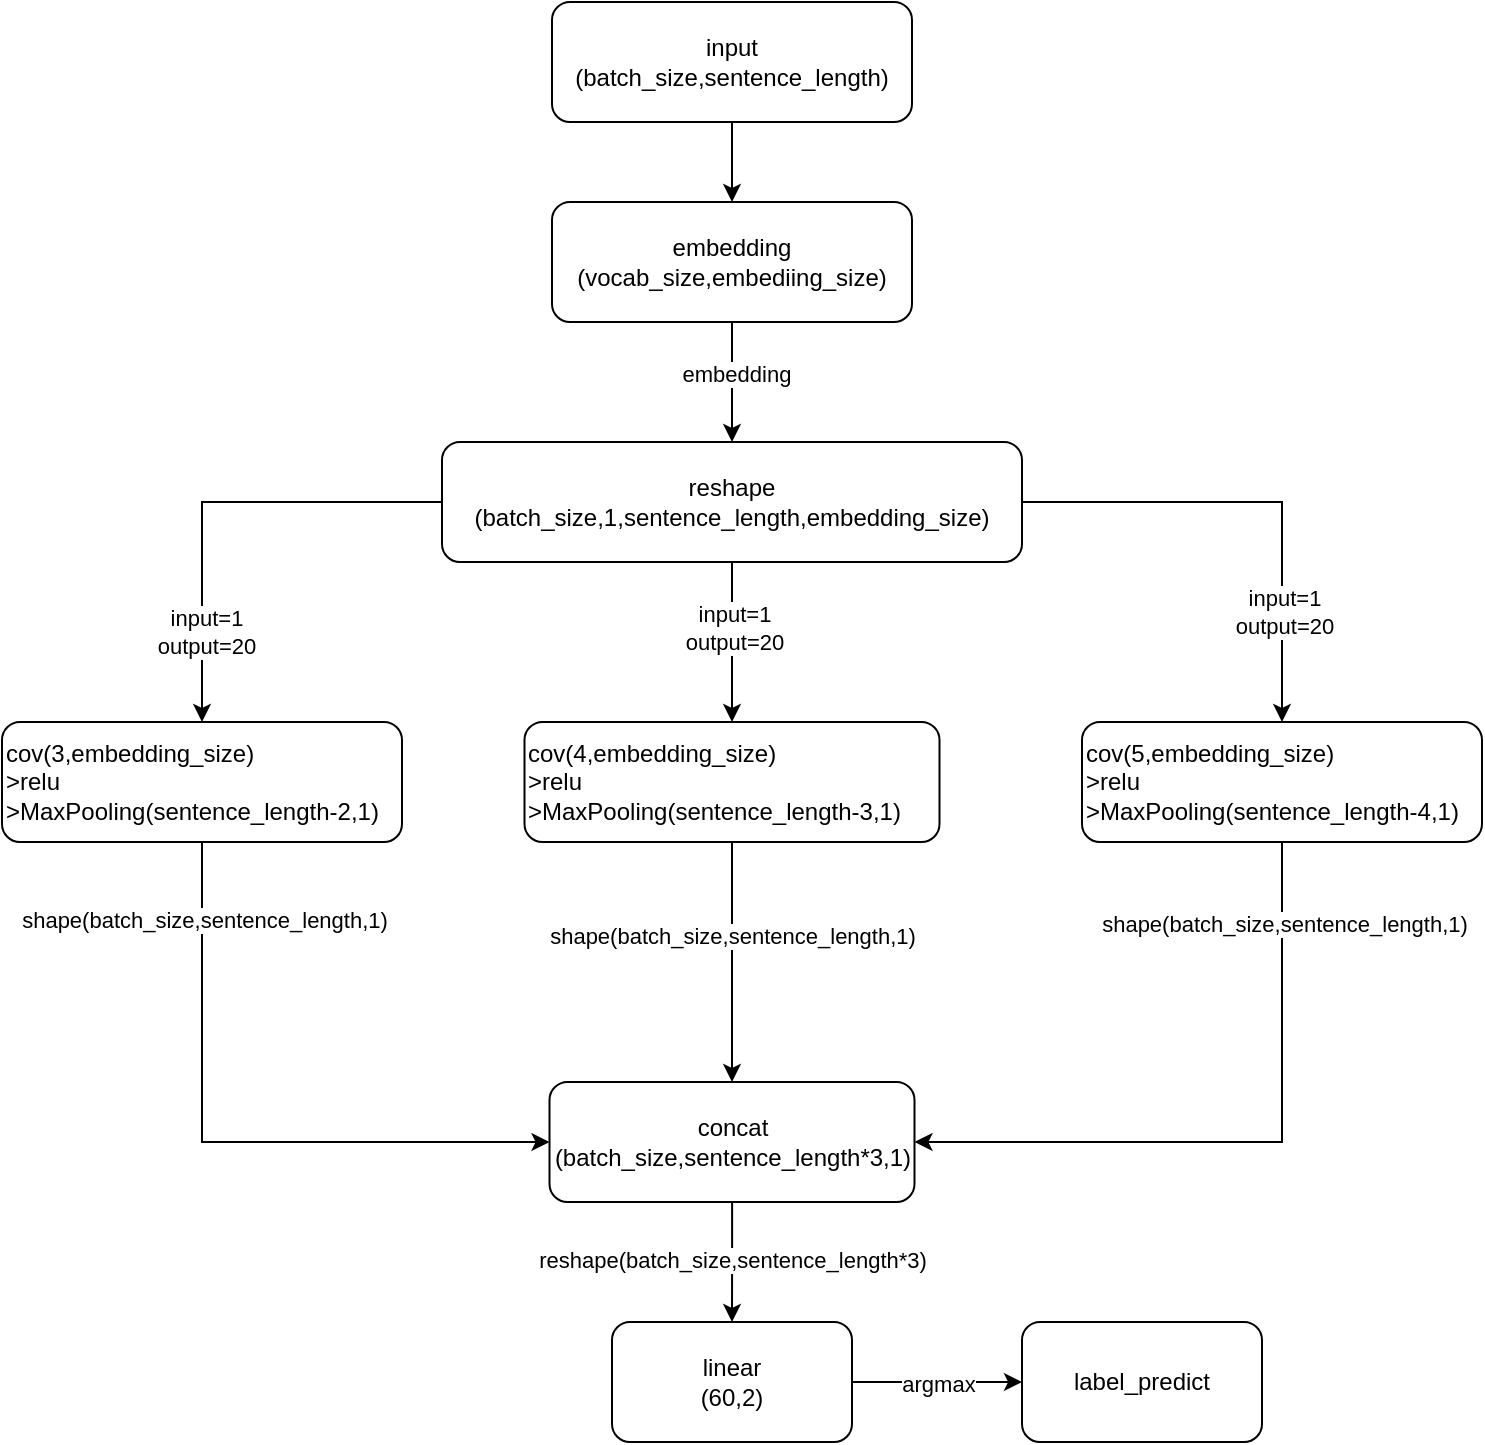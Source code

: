 <mxfile version="25.0.1">
  <diagram name="第 1 页" id="utqmPEL0DHPSSjvNaN32">
    <mxGraphModel dx="983" dy="539" grid="1" gridSize="20" guides="1" tooltips="1" connect="1" arrows="1" fold="1" page="1" pageScale="1" pageWidth="5000" pageHeight="5000" math="0" shadow="0">
      <root>
        <mxCell id="0" />
        <mxCell id="1" parent="0" />
        <mxCell id="4PV6QMyawLdjddjKOA9p-3" style="edgeStyle=orthogonalEdgeStyle;rounded=0;orthogonalLoop=1;jettySize=auto;html=1;entryX=0.5;entryY=0;entryDx=0;entryDy=0;" edge="1" parent="1" source="4PV6QMyawLdjddjKOA9p-1" target="4PV6QMyawLdjddjKOA9p-2">
          <mxGeometry relative="1" as="geometry" />
        </mxCell>
        <mxCell id="4PV6QMyawLdjddjKOA9p-1" value="input&lt;div&gt;(batch_size,sentence_length)&lt;/div&gt;" style="rounded=1;whiteSpace=wrap;html=1;" vertex="1" parent="1">
          <mxGeometry x="395" y="140" width="180" height="60" as="geometry" />
        </mxCell>
        <mxCell id="4PV6QMyawLdjddjKOA9p-14" style="edgeStyle=orthogonalEdgeStyle;rounded=0;orthogonalLoop=1;jettySize=auto;html=1;entryX=0.5;entryY=0;entryDx=0;entryDy=0;" edge="1" parent="1" source="4PV6QMyawLdjddjKOA9p-2" target="4PV6QMyawLdjddjKOA9p-13">
          <mxGeometry relative="1" as="geometry" />
        </mxCell>
        <mxCell id="4PV6QMyawLdjddjKOA9p-15" value="embedding" style="edgeLabel;html=1;align=center;verticalAlign=middle;resizable=0;points=[];" vertex="1" connectable="0" parent="4PV6QMyawLdjddjKOA9p-14">
          <mxGeometry x="-0.139" y="2" relative="1" as="geometry">
            <mxPoint as="offset" />
          </mxGeometry>
        </mxCell>
        <mxCell id="4PV6QMyawLdjddjKOA9p-2" value="embedding&lt;div&gt;(vocab_size,embediing_size)&lt;/div&gt;" style="rounded=1;whiteSpace=wrap;html=1;" vertex="1" parent="1">
          <mxGeometry x="395" y="240" width="180" height="60" as="geometry" />
        </mxCell>
        <mxCell id="4PV6QMyawLdjddjKOA9p-23" style="edgeStyle=orthogonalEdgeStyle;rounded=0;orthogonalLoop=1;jettySize=auto;html=1;entryX=0.5;entryY=0;entryDx=0;entryDy=0;" edge="1" parent="1" source="4PV6QMyawLdjddjKOA9p-13" target="4PV6QMyawLdjddjKOA9p-20">
          <mxGeometry relative="1" as="geometry" />
        </mxCell>
        <mxCell id="4PV6QMyawLdjddjKOA9p-44" value="input=1&lt;div&gt;output=20&lt;/div&gt;" style="edgeLabel;html=1;align=center;verticalAlign=middle;resizable=0;points=[];" vertex="1" connectable="0" parent="4PV6QMyawLdjddjKOA9p-23">
          <mxGeometry x="-0.182" y="1" relative="1" as="geometry">
            <mxPoint as="offset" />
          </mxGeometry>
        </mxCell>
        <mxCell id="4PV6QMyawLdjddjKOA9p-24" style="edgeStyle=orthogonalEdgeStyle;rounded=0;orthogonalLoop=1;jettySize=auto;html=1;" edge="1" parent="1" source="4PV6QMyawLdjddjKOA9p-13" target="4PV6QMyawLdjddjKOA9p-19">
          <mxGeometry relative="1" as="geometry" />
        </mxCell>
        <mxCell id="4PV6QMyawLdjddjKOA9p-43" value="input=1&lt;div&gt;output=20&lt;/div&gt;" style="edgeLabel;html=1;align=center;verticalAlign=middle;resizable=0;points=[];" vertex="1" connectable="0" parent="4PV6QMyawLdjddjKOA9p-24">
          <mxGeometry x="0.607" y="2" relative="1" as="geometry">
            <mxPoint as="offset" />
          </mxGeometry>
        </mxCell>
        <mxCell id="4PV6QMyawLdjddjKOA9p-25" style="edgeStyle=orthogonalEdgeStyle;rounded=0;orthogonalLoop=1;jettySize=auto;html=1;" edge="1" parent="1" source="4PV6QMyawLdjddjKOA9p-13" target="4PV6QMyawLdjddjKOA9p-21">
          <mxGeometry relative="1" as="geometry" />
        </mxCell>
        <mxCell id="4PV6QMyawLdjddjKOA9p-45" value="input=1&lt;div&gt;output=20&lt;/div&gt;" style="edgeLabel;html=1;align=center;verticalAlign=middle;resizable=0;points=[];" vertex="1" connectable="0" parent="4PV6QMyawLdjddjKOA9p-25">
          <mxGeometry x="0.543" y="1" relative="1" as="geometry">
            <mxPoint as="offset" />
          </mxGeometry>
        </mxCell>
        <mxCell id="4PV6QMyawLdjddjKOA9p-13" value="reshape&lt;div&gt;(batch_size,1,sentence_length,embedding_size)&lt;/div&gt;" style="rounded=1;whiteSpace=wrap;html=1;" vertex="1" parent="1">
          <mxGeometry x="340" y="360" width="290" height="60" as="geometry" />
        </mxCell>
        <mxCell id="4PV6QMyawLdjddjKOA9p-28" style="edgeStyle=orthogonalEdgeStyle;rounded=0;orthogonalLoop=1;jettySize=auto;html=1;exitX=0.5;exitY=1;exitDx=0;exitDy=0;entryX=0;entryY=0.5;entryDx=0;entryDy=0;" edge="1" parent="1" source="4PV6QMyawLdjddjKOA9p-19" target="4PV6QMyawLdjddjKOA9p-26">
          <mxGeometry relative="1" as="geometry" />
        </mxCell>
        <mxCell id="4PV6QMyawLdjddjKOA9p-34" value="shape(batch_size,sentence_length,1)" style="edgeLabel;html=1;align=center;verticalAlign=middle;resizable=0;points=[];" vertex="1" connectable="0" parent="4PV6QMyawLdjddjKOA9p-28">
          <mxGeometry x="-0.76" y="1" relative="1" as="geometry">
            <mxPoint as="offset" />
          </mxGeometry>
        </mxCell>
        <mxCell id="4PV6QMyawLdjddjKOA9p-19" value="cov(3,embedding_size)&lt;div&gt;&amp;gt;relu&lt;/div&gt;&lt;div&gt;&amp;gt;MaxPooling(sentence_length-2,1)&lt;/div&gt;" style="rounded=1;whiteSpace=wrap;html=1;align=left;" vertex="1" parent="1">
          <mxGeometry x="120" y="500" width="200" height="60" as="geometry" />
        </mxCell>
        <mxCell id="4PV6QMyawLdjddjKOA9p-29" style="edgeStyle=orthogonalEdgeStyle;rounded=0;orthogonalLoop=1;jettySize=auto;html=1;" edge="1" parent="1" source="4PV6QMyawLdjddjKOA9p-20" target="4PV6QMyawLdjddjKOA9p-26">
          <mxGeometry relative="1" as="geometry" />
        </mxCell>
        <mxCell id="4PV6QMyawLdjddjKOA9p-32" value="shape(batch_size,sentence_length,1)" style="edgeLabel;html=1;align=center;verticalAlign=middle;resizable=0;points=[];" vertex="1" connectable="0" parent="4PV6QMyawLdjddjKOA9p-29">
          <mxGeometry x="-0.213" relative="1" as="geometry">
            <mxPoint as="offset" />
          </mxGeometry>
        </mxCell>
        <mxCell id="4PV6QMyawLdjddjKOA9p-20" value="&lt;span style=&quot;&quot;&gt;cov(4,embedding_size)&lt;/span&gt;&lt;div style=&quot;&quot;&gt;&amp;gt;relu&lt;/div&gt;&lt;div style=&quot;&quot;&gt;&amp;gt;MaxPooling(sentence_length-3,1)&lt;/div&gt;" style="rounded=1;whiteSpace=wrap;html=1;align=left;" vertex="1" parent="1">
          <mxGeometry x="381.25" y="500" width="207.5" height="60" as="geometry" />
        </mxCell>
        <mxCell id="4PV6QMyawLdjddjKOA9p-35" style="edgeStyle=orthogonalEdgeStyle;rounded=0;orthogonalLoop=1;jettySize=auto;html=1;entryX=1;entryY=0.5;entryDx=0;entryDy=0;" edge="1" parent="1" source="4PV6QMyawLdjddjKOA9p-21" target="4PV6QMyawLdjddjKOA9p-26">
          <mxGeometry relative="1" as="geometry">
            <Array as="points">
              <mxPoint x="760" y="710" />
            </Array>
          </mxGeometry>
        </mxCell>
        <mxCell id="4PV6QMyawLdjddjKOA9p-36" value="shape(batch_size,sentence_length,1)" style="edgeLabel;html=1;align=center;verticalAlign=middle;resizable=0;points=[];" vertex="1" connectable="0" parent="4PV6QMyawLdjddjKOA9p-35">
          <mxGeometry x="-0.758" y="1" relative="1" as="geometry">
            <mxPoint as="offset" />
          </mxGeometry>
        </mxCell>
        <mxCell id="4PV6QMyawLdjddjKOA9p-21" value="&lt;span style=&quot;&quot;&gt;cov(5,embedding_size)&lt;/span&gt;&lt;div style=&quot;&quot;&gt;&amp;gt;relu&lt;/div&gt;&lt;div style=&quot;&quot;&gt;&amp;gt;MaxPooling(sentence_length-4,1)&lt;/div&gt;" style="rounded=1;whiteSpace=wrap;html=1;align=left;" vertex="1" parent="1">
          <mxGeometry x="660" y="500" width="200" height="60" as="geometry" />
        </mxCell>
        <mxCell id="4PV6QMyawLdjddjKOA9p-38" style="edgeStyle=orthogonalEdgeStyle;rounded=0;orthogonalLoop=1;jettySize=auto;html=1;entryX=0.5;entryY=0;entryDx=0;entryDy=0;" edge="1" parent="1" source="4PV6QMyawLdjddjKOA9p-26" target="4PV6QMyawLdjddjKOA9p-37">
          <mxGeometry relative="1" as="geometry" />
        </mxCell>
        <mxCell id="4PV6QMyawLdjddjKOA9p-39" value="reshape(batch_size,sentence_length*3)" style="edgeLabel;html=1;align=center;verticalAlign=middle;resizable=0;points=[];" vertex="1" connectable="0" parent="4PV6QMyawLdjddjKOA9p-38">
          <mxGeometry x="-0.346" y="1" relative="1" as="geometry">
            <mxPoint x="-1" y="9" as="offset" />
          </mxGeometry>
        </mxCell>
        <mxCell id="4PV6QMyawLdjddjKOA9p-26" value="concat&lt;div&gt;(batch_size,sentence_length*3,1)&lt;/div&gt;" style="rounded=1;whiteSpace=wrap;html=1;" vertex="1" parent="1">
          <mxGeometry x="393.75" y="680" width="182.5" height="60" as="geometry" />
        </mxCell>
        <mxCell id="4PV6QMyawLdjddjKOA9p-41" style="edgeStyle=orthogonalEdgeStyle;rounded=0;orthogonalLoop=1;jettySize=auto;html=1;" edge="1" parent="1" source="4PV6QMyawLdjddjKOA9p-37" target="4PV6QMyawLdjddjKOA9p-40">
          <mxGeometry relative="1" as="geometry" />
        </mxCell>
        <mxCell id="4PV6QMyawLdjddjKOA9p-42" value="argmax" style="edgeLabel;html=1;align=center;verticalAlign=middle;resizable=0;points=[];" vertex="1" connectable="0" parent="4PV6QMyawLdjddjKOA9p-41">
          <mxGeometry x="0.256" y="-1" relative="1" as="geometry">
            <mxPoint x="-11" as="offset" />
          </mxGeometry>
        </mxCell>
        <mxCell id="4PV6QMyawLdjddjKOA9p-37" value="linear&lt;div&gt;(60,2)&lt;/div&gt;" style="rounded=1;whiteSpace=wrap;html=1;" vertex="1" parent="1">
          <mxGeometry x="425" y="800" width="120" height="60" as="geometry" />
        </mxCell>
        <mxCell id="4PV6QMyawLdjddjKOA9p-40" value="label_predict" style="rounded=1;whiteSpace=wrap;html=1;" vertex="1" parent="1">
          <mxGeometry x="630" y="800" width="120" height="60" as="geometry" />
        </mxCell>
      </root>
    </mxGraphModel>
  </diagram>
</mxfile>
